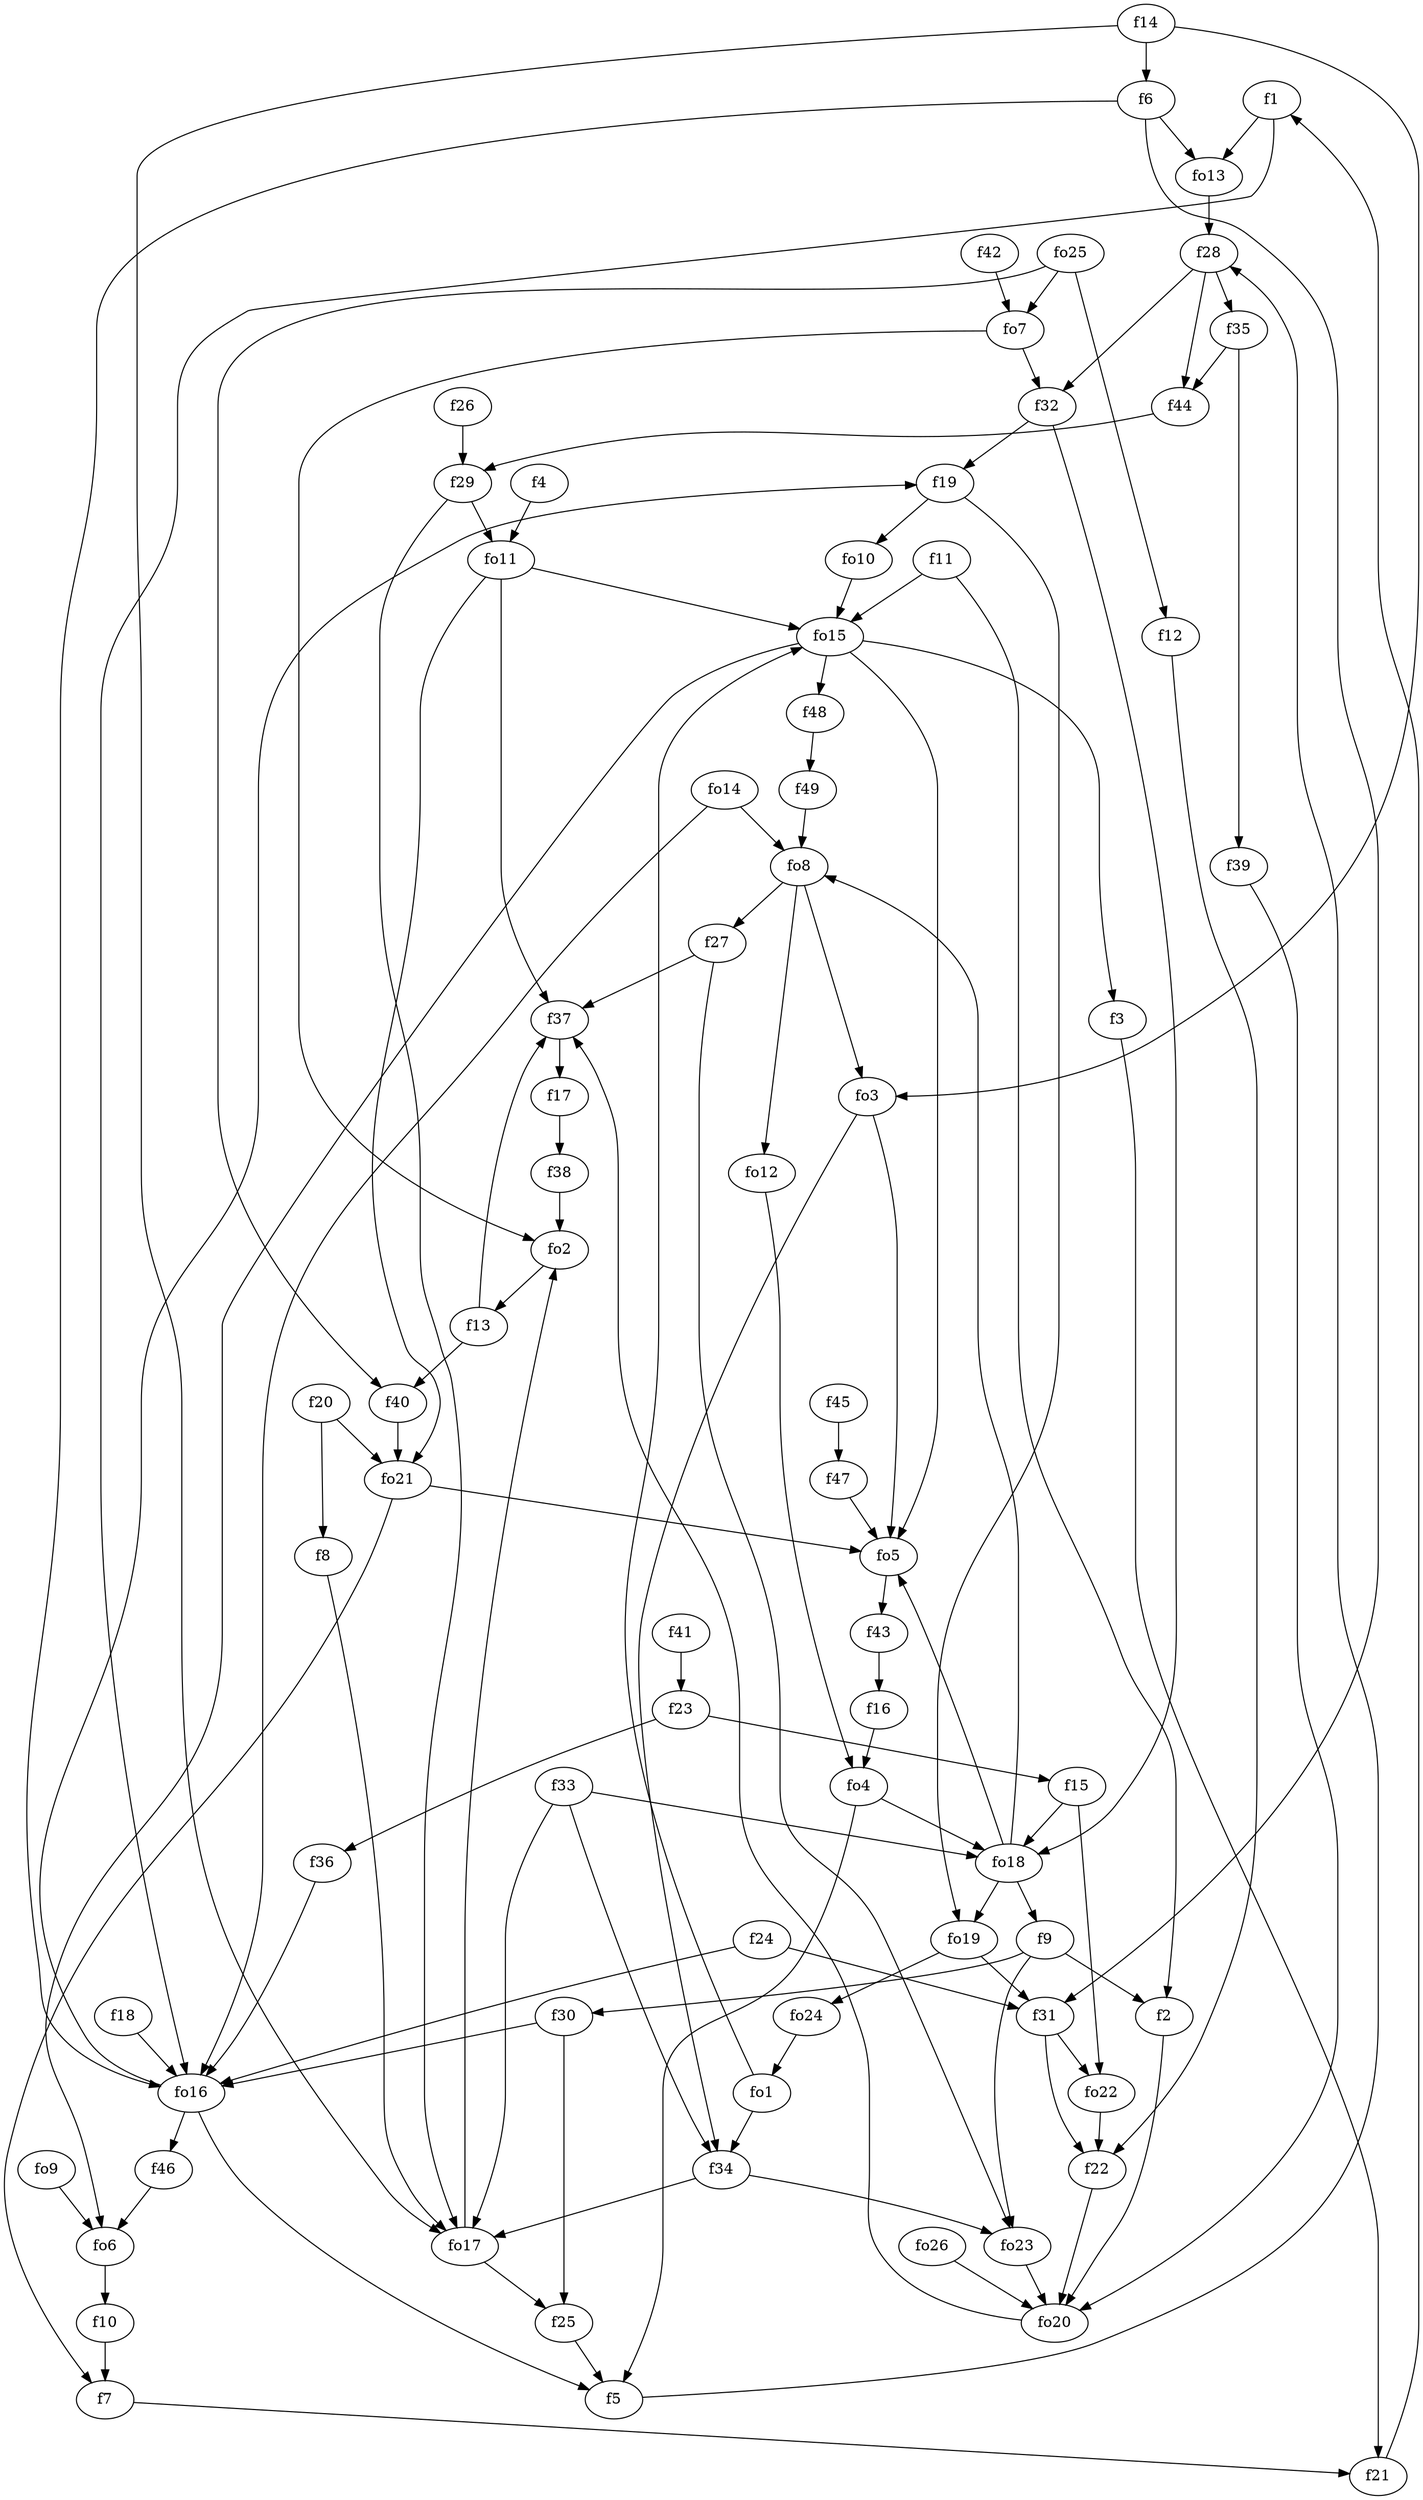 strict digraph  {
f1;
f2;
f3;
f4;
f5;
f6;
f7;
f8;
f9;
f10;
f11;
f12;
f13;
f14;
f15;
f16;
f17;
f18;
f19;
f20;
f21;
f22;
f23;
f24;
f25;
f26;
f27;
f28;
f29;
f30;
f31;
f32;
f33;
f34;
f35;
f36;
f37;
f38;
f39;
f40;
f41;
f42;
f43;
f44;
f45;
f46;
f47;
f48;
f49;
fo1;
fo2;
fo3;
fo4;
fo5;
fo6;
fo7;
fo8;
fo9;
fo10;
fo11;
fo12;
fo13;
fo14;
fo15;
fo16;
fo17;
fo18;
fo19;
fo20;
fo21;
fo22;
fo23;
fo24;
fo25;
fo26;
f1 -> fo13  [weight=2];
f1 -> fo16  [weight=2];
f2 -> fo20  [weight=2];
f3 -> f21  [weight=2];
f4 -> fo11  [weight=2];
f5 -> f28  [weight=2];
f6 -> f31  [weight=2];
f6 -> fo16  [weight=2];
f6 -> fo13  [weight=2];
f7 -> f21  [weight=2];
f8 -> fo17  [weight=2];
f9 -> f2  [weight=2];
f9 -> fo23  [weight=2];
f9 -> f30  [weight=2];
f10 -> f7  [weight=2];
f11 -> f2  [weight=2];
f11 -> fo15  [weight=2];
f12 -> f22  [weight=2];
f13 -> f40  [weight=2];
f13 -> f37  [weight=2];
f14 -> fo17  [weight=2];
f14 -> fo3  [weight=2];
f14 -> f6  [weight=2];
f15 -> fo22  [weight=2];
f15 -> fo18  [weight=2];
f16 -> fo4  [weight=2];
f17 -> f38  [weight=2];
f18 -> fo16  [weight=2];
f19 -> fo10  [weight=2];
f19 -> fo19  [weight=2];
f20 -> f8  [weight=2];
f20 -> fo21  [weight=2];
f21 -> f1  [weight=2];
f22 -> fo20  [weight=2];
f23 -> f15  [weight=2];
f23 -> f36  [weight=2];
f24 -> fo16  [weight=2];
f24 -> f31  [weight=2];
f25 -> f5  [weight=2];
f26 -> f29  [weight=2];
f27 -> f37  [weight=2];
f27 -> fo23  [weight=2];
f28 -> f44  [weight=2];
f28 -> f35  [weight=2];
f28 -> f32  [weight=2];
f29 -> fo11  [weight=2];
f29 -> fo17  [weight=2];
f30 -> f25  [weight=2];
f30 -> fo16  [weight=2];
f31 -> fo22  [weight=2];
f31 -> f22  [weight=2];
f32 -> fo18  [weight=2];
f32 -> f19  [weight=2];
f33 -> f34  [weight=2];
f33 -> fo18  [weight=2];
f33 -> fo17  [weight=2];
f34 -> fo23  [weight=2];
f34 -> fo17  [weight=2];
f35 -> f39  [weight=2];
f35 -> f44  [weight=2];
f36 -> fo16  [weight=2];
f37 -> f17  [weight=2];
f38 -> fo2  [weight=2];
f39 -> fo20  [weight=2];
f40 -> fo21  [weight=2];
f41 -> f23  [weight=2];
f42 -> fo7  [weight=2];
f43 -> f16  [weight=2];
f44 -> f29  [weight=2];
f45 -> f47  [weight=2];
f46 -> fo6  [weight=2];
f47 -> fo5  [weight=2];
f48 -> f49  [weight=2];
f49 -> fo8  [weight=2];
fo1 -> fo15  [weight=2];
fo1 -> f34  [weight=2];
fo2 -> f13  [weight=2];
fo3 -> f34  [weight=2];
fo3 -> fo5  [weight=2];
fo4 -> f5  [weight=2];
fo4 -> fo18  [weight=2];
fo5 -> f43  [weight=2];
fo6 -> f10  [weight=2];
fo7 -> fo2  [weight=2];
fo7 -> f32  [weight=2];
fo8 -> f27  [weight=2];
fo8 -> fo3  [weight=2];
fo8 -> fo12  [weight=2];
fo9 -> fo6  [weight=2];
fo10 -> fo15  [weight=2];
fo11 -> f37  [weight=2];
fo11 -> fo21  [weight=2];
fo11 -> fo15  [weight=2];
fo12 -> fo4  [weight=2];
fo13 -> f28  [weight=2];
fo14 -> fo8  [weight=2];
fo14 -> fo16  [weight=2];
fo15 -> fo5  [weight=2];
fo15 -> f48  [weight=2];
fo15 -> fo6  [weight=2];
fo15 -> f3  [weight=2];
fo16 -> f19  [weight=2];
fo16 -> f46  [weight=2];
fo16 -> f5  [weight=2];
fo17 -> fo2  [weight=2];
fo17 -> f25  [weight=2];
fo18 -> f9  [weight=2];
fo18 -> fo5  [weight=2];
fo18 -> fo8  [weight=2];
fo18 -> fo19  [weight=2];
fo19 -> fo24  [weight=2];
fo19 -> f31  [weight=2];
fo20 -> f37  [weight=2];
fo21 -> f7  [weight=2];
fo21 -> fo5  [weight=2];
fo22 -> f22  [weight=2];
fo23 -> fo20  [weight=2];
fo24 -> fo1  [weight=2];
fo25 -> f12  [weight=2];
fo25 -> f40  [weight=2];
fo25 -> fo7  [weight=2];
fo26 -> fo20  [weight=2];
}
